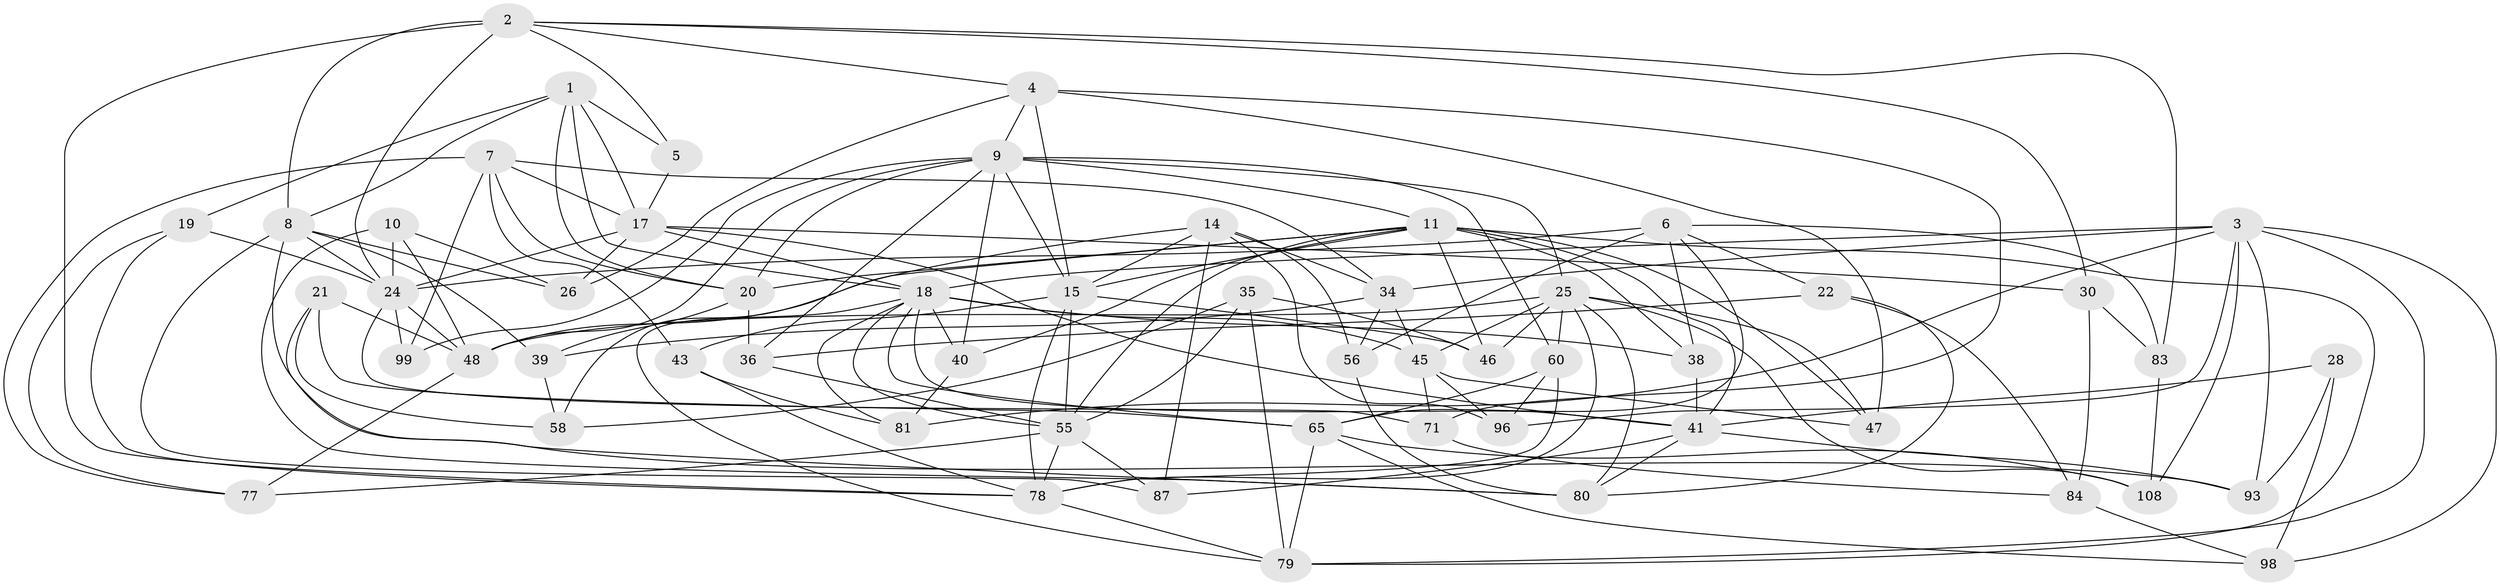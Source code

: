 // original degree distribution, {4: 1.0}
// Generated by graph-tools (version 1.1) at 2025/16/03/09/25 04:16:37]
// undirected, 55 vertices, 152 edges
graph export_dot {
graph [start="1"]
  node [color=gray90,style=filled];
  1 [super="+102"];
  2 [super="+105+13"];
  3 [super="+68+75"];
  4 [super="+33"];
  5;
  6 [super="+97+61"];
  7 [super="+49+95"];
  8 [super="+23"];
  9 [super="+53+12+85"];
  10;
  11 [super="+110+42"];
  14 [super="+101"];
  15 [super="+16"];
  17 [super="+88+37"];
  18 [super="+104+32"];
  19;
  20 [super="+64"];
  21;
  22;
  24 [super="+82+59+31+57"];
  25 [super="+73+29"];
  26;
  28;
  30;
  34 [super="+109"];
  35;
  36;
  38 [super="+44"];
  39;
  40;
  41 [super="+91+62"];
  43;
  45 [super="+76"];
  46;
  47;
  48 [super="+54+70"];
  55 [super="+94+74"];
  56;
  58;
  60 [super="+92"];
  65 [super="+72+106"];
  71;
  77;
  78 [super="+100+86"];
  79 [super="+89"];
  80 [super="+103"];
  81;
  83;
  84;
  87;
  93;
  96;
  98;
  99;
  108;
  1 -- 5;
  1 -- 19;
  1 -- 20;
  1 -- 17;
  1 -- 8;
  1 -- 18;
  2 -- 24;
  2 -- 78;
  2 -- 83;
  2 -- 30;
  2 -- 8 [weight=2];
  2 -- 4;
  2 -- 5;
  3 -- 96;
  3 -- 108;
  3 -- 34;
  3 -- 98;
  3 -- 79;
  3 -- 81;
  3 -- 93;
  3 -- 18;
  4 -- 47;
  4 -- 26;
  4 -- 71;
  4 -- 9;
  4 -- 15;
  5 -- 17 [weight=2];
  6 -- 24 [weight=3];
  6 -- 56;
  6 -- 65;
  6 -- 83;
  6 -- 22;
  6 -- 38;
  7 -- 99 [weight=2];
  7 -- 17 [weight=2];
  7 -- 77;
  7 -- 34;
  7 -- 43;
  7 -- 20;
  8 -- 26;
  8 -- 93;
  8 -- 39;
  8 -- 87;
  8 -- 24;
  9 -- 40;
  9 -- 99;
  9 -- 48;
  9 -- 20;
  9 -- 11;
  9 -- 25;
  9 -- 60;
  9 -- 36;
  9 -- 15;
  10 -- 26;
  10 -- 24;
  10 -- 48;
  10 -- 80;
  11 -- 40;
  11 -- 38 [weight=2];
  11 -- 79;
  11 -- 41;
  11 -- 46;
  11 -- 47;
  11 -- 48;
  11 -- 20;
  11 -- 55;
  11 -- 15;
  14 -- 96;
  14 -- 34;
  14 -- 56;
  14 -- 58;
  14 -- 87;
  14 -- 15;
  15 -- 43;
  15 -- 78;
  15 -- 55;
  15 -- 46;
  17 -- 24;
  17 -- 26;
  17 -- 30;
  17 -- 41;
  17 -- 18;
  18 -- 45;
  18 -- 40;
  18 -- 38;
  18 -- 81;
  18 -- 41;
  18 -- 65 [weight=2];
  18 -- 55;
  18 -- 79;
  19 -- 77;
  19 -- 78;
  19 -- 24;
  20 -- 39;
  20 -- 36;
  21 -- 80;
  21 -- 58;
  21 -- 65;
  21 -- 48;
  22 -- 36;
  22 -- 84;
  22 -- 80;
  24 -- 99;
  24 -- 71;
  24 -- 48 [weight=2];
  25 -- 108;
  25 -- 45;
  25 -- 48;
  25 -- 60 [weight=2];
  25 -- 47;
  25 -- 80;
  25 -- 78;
  25 -- 46;
  28 -- 93;
  28 -- 98;
  28 -- 41 [weight=2];
  30 -- 84;
  30 -- 83;
  34 -- 39;
  34 -- 45;
  34 -- 56;
  35 -- 55;
  35 -- 58;
  35 -- 46;
  35 -- 79;
  36 -- 55;
  38 -- 41 [weight=2];
  39 -- 58;
  40 -- 81;
  41 -- 93;
  41 -- 87;
  41 -- 80;
  43 -- 81;
  43 -- 78;
  45 -- 96;
  45 -- 47;
  45 -- 71;
  48 -- 77;
  55 -- 87;
  55 -- 77;
  55 -- 78;
  56 -- 80;
  60 -- 96;
  60 -- 65;
  60 -- 78;
  65 -- 98;
  65 -- 108;
  65 -- 79;
  71 -- 84;
  78 -- 79;
  83 -- 108;
  84 -- 98;
}
